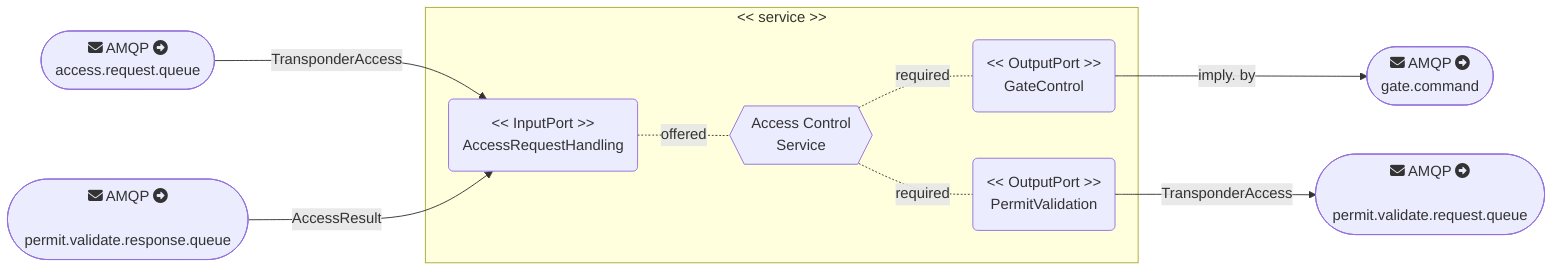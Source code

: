 flowchart LR

AMQP_IN([fa:fa-envelope AMQP fa:fa-circle-right\n access.request.queue])
AMQP_IN_2([fa:fa-envelope AMQP fa:fa-circle-right\n permit.validate.response.queue])
AMQP_OUT([fa:fa-envelope AMQP fa:fa-circle-right\n gate.command])
AMQP_OUT_2([fa:fa-envelope AMQP fa:fa-circle-right\n permit.validate.request.queue])


subgraph "<< service >>"
RESPONSE_IN("<< InputPort >>\n AccessRequestHandling")
SERVICE{{"Access Control\n Service<br>"}}
RESPONSE_OUT("<< OutputPort >>\n GateControl")
RESPONSE_OUT_2("<< OutputPort >>\n PermitValidation")

end

AMQP_IN -- TransponderAccess --> RESPONSE_IN
AMQP_IN_2 -- AccessResult --> RESPONSE_IN
RESPONSE_IN -. offered .- SERVICE



SERVICE -. required .- RESPONSE_OUT
SERVICE -. required .- RESPONSE_OUT_2
RESPONSE_OUT -- imply. by --> AMQP_OUT
RESPONSE_OUT_2 --  TransponderAccess --> AMQP_OUT_2